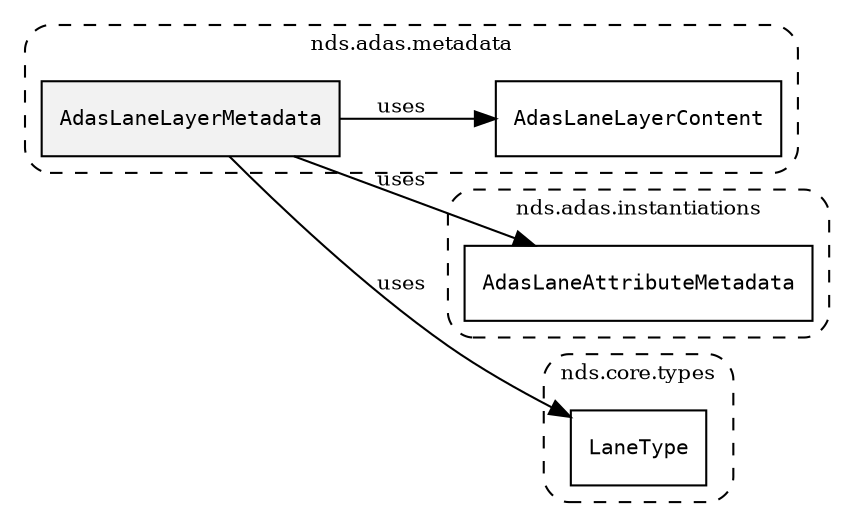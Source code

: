 /**
 * This dot file creates symbol collaboration diagram for AdasLaneLayerMetadata.
 */
digraph ZSERIO
{
    node [shape=box, fontsize=10];
    rankdir="LR";
    fontsize=10;
    tooltip="AdasLaneLayerMetadata collaboration diagram";

    subgraph "cluster_nds.adas.metadata"
    {
        style="dashed, rounded";
        label="nds.adas.metadata";
        tooltip="Package nds.adas.metadata";
        href="../../../content/packages/nds.adas.metadata.html#Package-nds-adas-metadata";
        target="_parent";

        "AdasLaneLayerMetadata" [style="filled", fillcolor="#0000000D", target="_parent", label=<<font face="monospace"><table align="center" border="0" cellspacing="0" cellpadding="0"><tr><td href="../../../content/packages/nds.adas.metadata.html#Structure-AdasLaneLayerMetadata" title="Structure defined in nds.adas.metadata">AdasLaneLayerMetadata</td></tr></table></font>>];
        "AdasLaneLayerContent" [target="_parent", label=<<font face="monospace"><table align="center" border="0" cellspacing="0" cellpadding="0"><tr><td href="../../../content/packages/nds.adas.metadata.html#Bitmask-AdasLaneLayerContent" title="Bitmask defined in nds.adas.metadata">AdasLaneLayerContent</td></tr></table></font>>];
    }

    subgraph "cluster_nds.adas.instantiations"
    {
        style="dashed, rounded";
        label="nds.adas.instantiations";
        tooltip="Package nds.adas.instantiations";
        href="../../../content/packages/nds.adas.instantiations.html#Package-nds-adas-instantiations";
        target="_parent";

        "AdasLaneAttributeMetadata" [target="_parent", label=<<font face="monospace"><table align="center" border="0" cellspacing="0" cellpadding="0"><tr><td href="../../../content/packages/nds.adas.instantiations.html#InstantiateType-AdasLaneAttributeMetadata" title="InstantiateType defined in nds.adas.instantiations">AdasLaneAttributeMetadata</td></tr></table></font>>];
    }

    subgraph "cluster_nds.core.types"
    {
        style="dashed, rounded";
        label="nds.core.types";
        tooltip="Package nds.core.types";
        href="../../../content/packages/nds.core.types.html#Package-nds-core-types";
        target="_parent";

        "LaneType" [target="_parent", label=<<font face="monospace"><table align="center" border="0" cellspacing="0" cellpadding="0"><tr><td href="../../../content/packages/nds.core.types.html#Structure-LaneType" title="Structure defined in nds.core.types">LaneType</td></tr></table></font>>];
    }

    "AdasLaneLayerMetadata" -> "AdasLaneLayerContent" [label="uses", fontsize=10];
    "AdasLaneLayerMetadata" -> "AdasLaneAttributeMetadata" [label="uses", fontsize=10];
    "AdasLaneLayerMetadata" -> "LaneType" [label="uses", fontsize=10];
}
